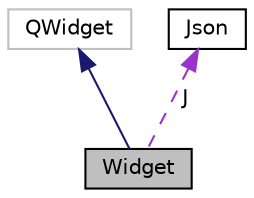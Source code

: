 digraph "Widget"
{
 // LATEX_PDF_SIZE
  edge [fontname="Helvetica",fontsize="10",labelfontname="Helvetica",labelfontsize="10"];
  node [fontname="Helvetica",fontsize="10",shape=record];
  Node1 [label="Widget",height=0.2,width=0.4,color="black", fillcolor="grey75", style="filled", fontcolor="black",tooltip="The Widget class La clase que maneja todo lo relacionado con la Interfaz Grafica, asi como las operac..."];
  Node2 -> Node1 [dir="back",color="midnightblue",fontsize="10",style="solid"];
  Node2 [label="QWidget",height=0.2,width=0.4,color="grey75", fillcolor="white", style="filled",tooltip=" "];
  Node3 -> Node1 [dir="back",color="darkorchid3",fontsize="10",style="dashed",label=" J" ];
  Node3 [label="Json",height=0.2,width=0.4,color="black", fillcolor="white", style="filled",URL="$class_json.html",tooltip=" "];
}
